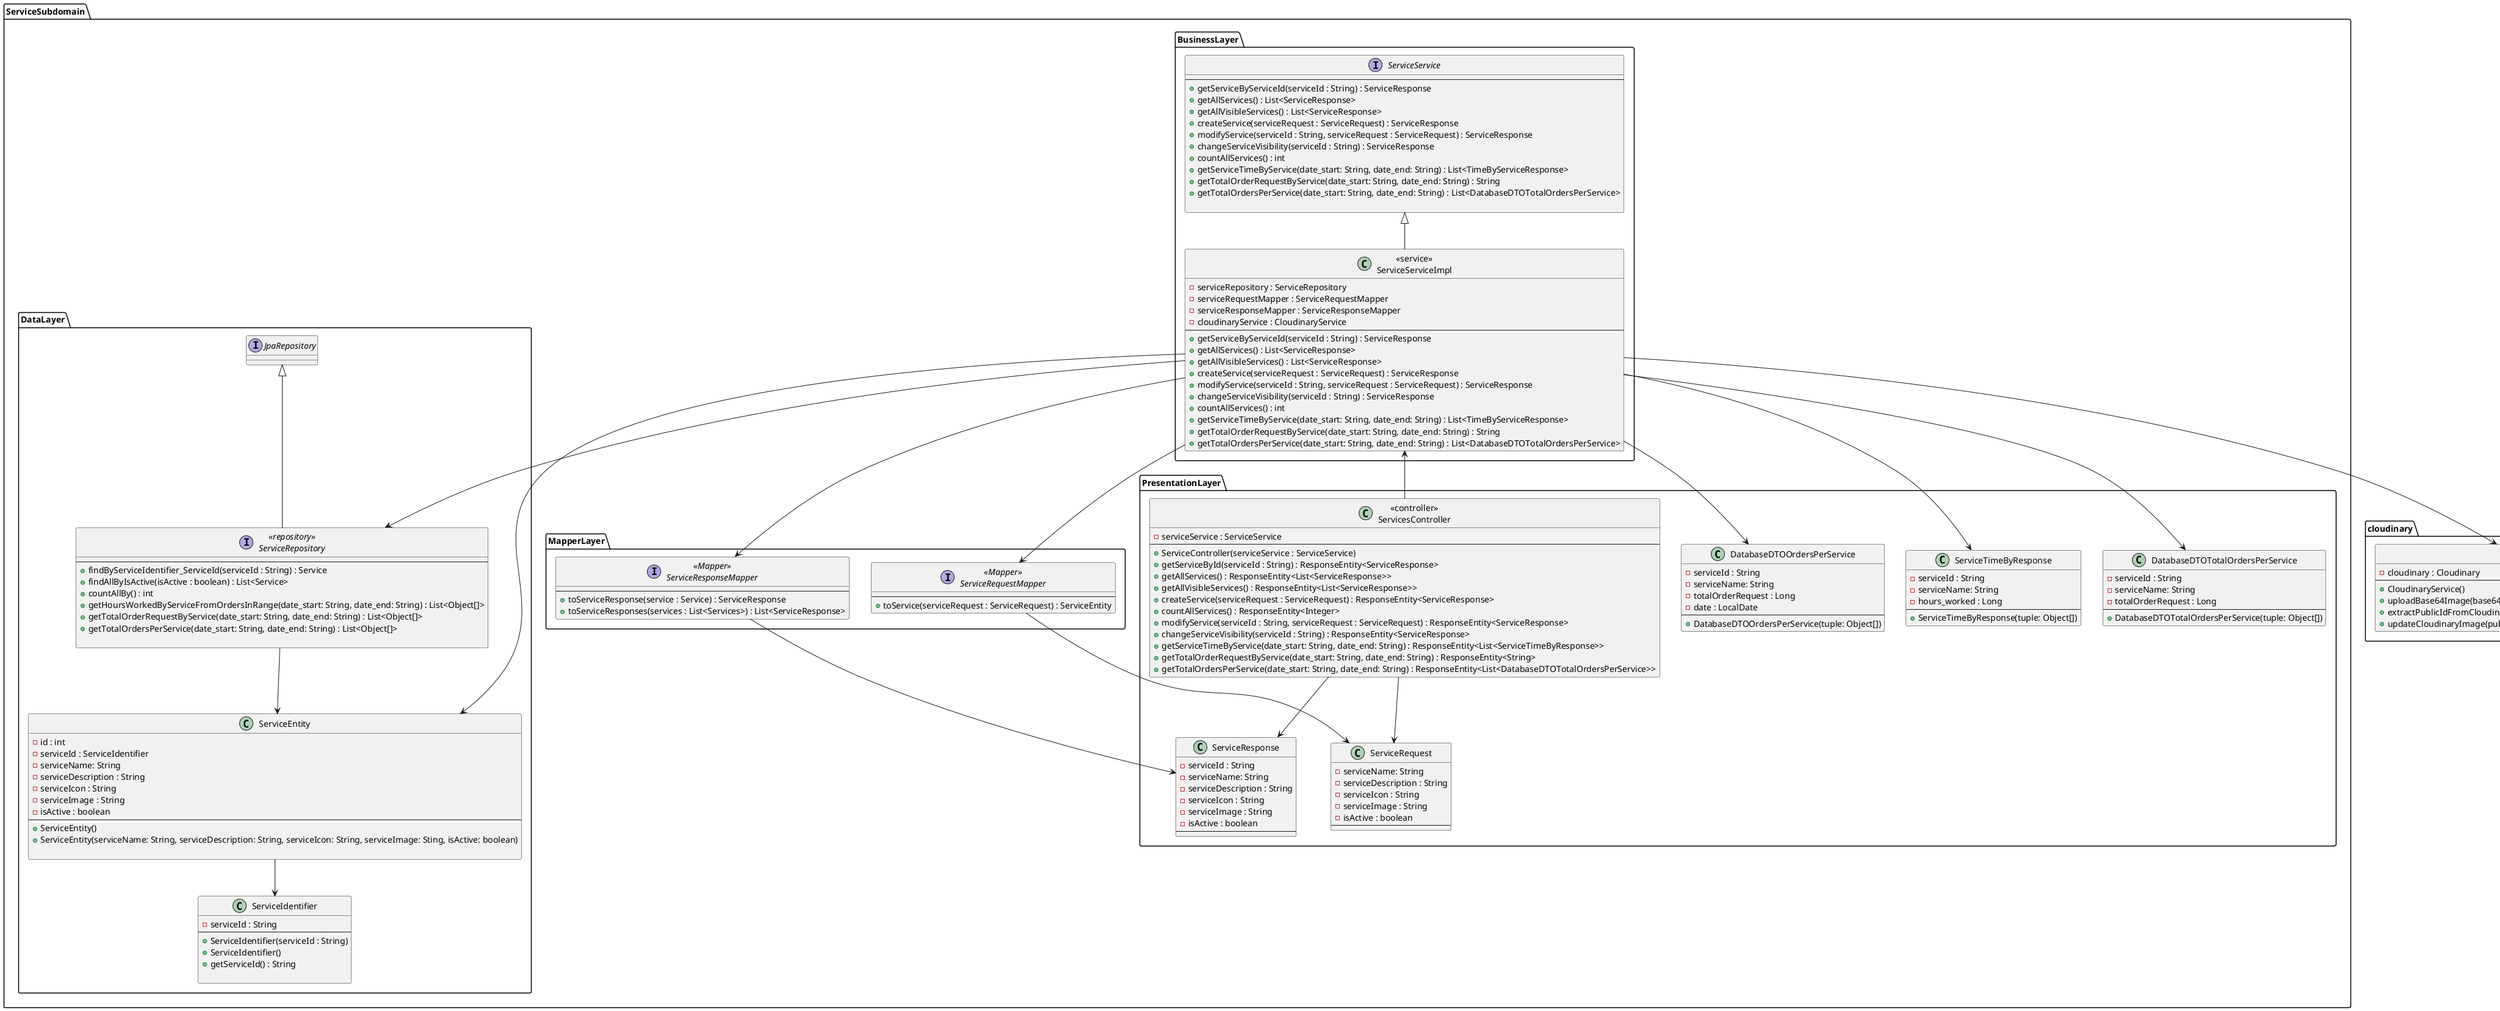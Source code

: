 @startuml
package "ServiceSubdomain"{

    package "PresentationLayer"{

        class "<<controller>>\nServicesController" as controller {
            - serviceService : ServiceService
            ---
            + ServiceController(serviceService : ServiceService)
            + getServiceById(serviceId : String) : ResponseEntity<ServiceResponse>
            + getAllServices() : ResponseEntity<List<ServiceResponse>>
            + getAllVisibleServices() : ResponseEntity<List<ServiceResponse>>
            + createService(serviceRequest : ServiceRequest) : ResponseEntity<ServiceResponse>
            + countAllServices() : ResponseEntity<Integer>
            + modifyService(serviceId : String, serviceRequest : ServiceRequest) : ResponseEntity<ServiceResponse>
            + changeServiceVisibility(serviceId : String) : ResponseEntity<ServiceResponse>
            + getServiceTimeByService(date_start: String, date_end: String) : ResponseEntity<List<ServiceTimeByResponse>>
            + getTotalOrderRequestByService(date_start: String, date_end: String) : ResponseEntity<String>
            + getTotalOrdersPerService(date_start: String, date_end: String) : ResponseEntity<List<DatabaseDTOTotalOrdersPerService>>
        }


        class "DatabaseDTOTotalOrdersPerService" as ordersPerServiceResponse{
            - serviceId : String
            - serviceName: String
            - totalOrderRequest : Long
            ---
            + DatabaseDTOTotalOrdersPerService(tuple: Object[])
        }

        class "DatabaseDTOOrdersPerService" as databaseDTOOrdersPerService{
            - serviceId : String
            - serviceName: String
            - totalOrderRequest : Long
            - date : LocalDate
            ---
            + DatabaseDTOOrdersPerService(tuple: Object[])
        }





        class "ServiceTimeByResponse" as timeByServiceResponse{
            - serviceId : String
            - serviceName: String
            - hours_worked : Long
            ---
            + ServiceTimeByResponse(tuple: Object[])
        }

        class "ServiceResponse" as serviceResponse{
                - serviceId : String
                - serviceName: String
                - serviceDescription : String
                - serviceIcon : String
                - serviceImage : String
                - isActive : boolean
               ---
        }

        class "ServiceRequest" as serviceRequest{
               - serviceName: String
               - serviceDescription : String
               - serviceIcon : String
               - serviceImage : String
               - isActive : boolean
               ---
        }




    }

    package "BusinessLayer"{
        interface "ServiceService" as service {
            ---
            + getServiceByServiceId(serviceId : String) : ServiceResponse
            + getAllServices() : List<ServiceResponse>
            + getAllVisibleServices() : List<ServiceResponse>
            + createService(serviceRequest : ServiceRequest) : ServiceResponse
            + modifyService(serviceId : String, serviceRequest : ServiceRequest) : ServiceResponse
            + changeServiceVisibility(serviceId : String) : ServiceResponse
            + countAllServices() : int
            + getServiceTimeByService(date_start: String, date_end: String) : List<TimeByServiceResponse>
            + getTotalOrderRequestByService(date_start: String, date_end: String) : String
            + getTotalOrdersPerService(date_start: String, date_end: String) : List<DatabaseDTOTotalOrdersPerService>

        }


        class "<<service>>\nServiceServiceImpl" as serviceImpl{
            - serviceRepository : ServiceRepository
            - serviceRequestMapper : ServiceRequestMapper
            - serviceResponseMapper : ServiceResponseMapper
            - cloudinaryService : CloudinaryService
            ---
             + getServiceByServiceId(serviceId : String) : ServiceResponse
             + getAllServices() : List<ServiceResponse>
             + getAllVisibleServices() : List<ServiceResponse>
             + createService(serviceRequest : ServiceRequest) : ServiceResponse
             + modifyService(serviceId : String, serviceRequest : ServiceRequest) : ServiceResponse
             + changeServiceVisibility(serviceId : String) : ServiceResponse
             + countAllServices() : int
                + getServiceTimeByService(date_start: String, date_end: String) : List<TimeByServiceResponse>
                + getTotalOrderRequestByService(date_start: String, date_end: String) : String
                + getTotalOrdersPerService(date_start: String, date_end: String) : List<DatabaseDTOTotalOrdersPerService>
        }

        serviceImpl --> timeByServiceResponse

        class serviceImpl extends service
    }

    package "DataLayer"{
        interface "<<repository>>\nServiceRepository" as repository{
            ---
            + findByServiceIdentifier_ServiceId(serviceId : String) : Service
            + findAllByIsActive(isActive : boolean) : List<Service>
            + countAllBy() : int
            + getHoursWorkedByServiceFromOrdersInRange(date_start: String, date_end: String) : List<Object[]>
            + getTotalOrderRequestByService(date_start: String, date_end: String) : List<Object[]>
            + getTotalOrdersPerService(date_start: String, date_end: String) : List<Object[]>

        }

        class ServiceIdentifier {
            - serviceId : String
            ---
            + ServiceIdentifier(serviceId : String)
            + ServiceIdentifier()
            + getServiceId() : String

        }

        class "ServiceEntity" as service{
            - id : int
            - serviceId : ServiceIdentifier
            - serviceName: String
            - serviceDescription : String
            - serviceIcon : String
            - serviceImage : String
            - isActive : boolean
            ---
            + ServiceEntity()
            + ServiceEntity(serviceName: String, serviceDescription: String, serviceIcon: String, serviceImage: Sting, isActive: boolean)

        }

        interface repository extends JpaRepository


        serviceImpl --> service

        serviceImpl --> ordersPerServiceResponse

        repository --> service

        service --> ServiceIdentifier

    }

    package "MapperLayer"{


    interface "<<Mapper>>\nServiceRequestMapper" as requestMapper{
        ---
        + toService(serviceRequest : ServiceRequest) : ServiceEntity
    }

    interface "<<Mapper>>\nServiceResponseMapper" as responseMapper{
        ---
        + toServiceResponse(service : Service) : ServiceResponse
        + toServiceResponses(services : List<Services>) : List<ServiceResponse>
    }



    }




    requestMapper --> serviceRequest

    responseMapper --> serviceResponse




    serviceImpl --> responseMapper
    serviceImpl --> requestMapper


    controller --> serviceResponse
    controller --> serviceRequest



    controller --> serviceImpl

    serviceImpl --> repository

    serviceImpl -> databaseDTOOrdersPerService

}

package "cloudinary"{

    class CloudinaryService {
        - cloudinary : Cloudinary
        ---
        + CloudinaryService()
        + uploadBase64Image(base64Image : String) : String throws IOException
        + extractPublicIdFromCloudinaryUrl(cloudinaryUrl : String) : String
        + updateCloudinaryImage(publicId: String, base64Image : String) : String throws IOException
    }

}

serviceImpl --> CloudinaryService
@endpuml